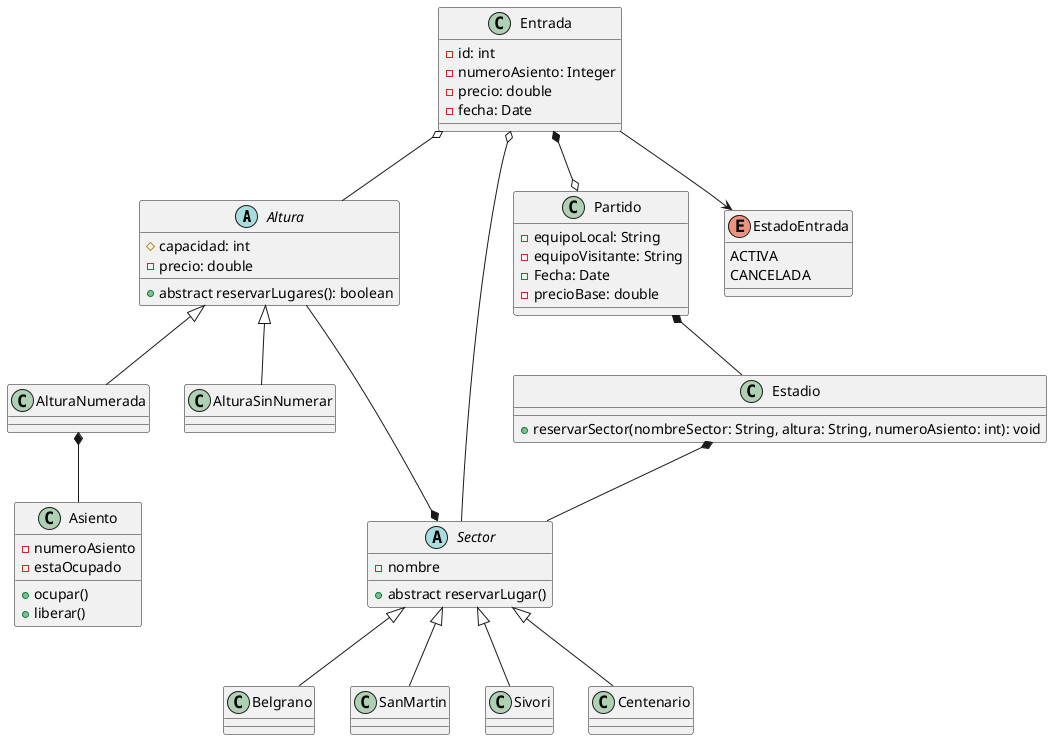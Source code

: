 @startuml
abstract class Altura{
    #capacidad: int
    -precio: double
    +abstract reservarLugares(): boolean
}

class AlturaNumerada{}
class AlturaSinNumerar{}

class Asiento{
    -numeroAsiento
    -estaOcupado
    +ocupar()
    +liberar()
}

abstract class Sector{
    -nombre
    +abstract reservarLugar()
}

class Belgrano{}
class SanMartin{}
class Sivori{}
class Centenario{}

class Estadio {
    +reservarSector(nombreSector: String, altura: String, numeroAsiento: int): void
}

class Partido{
    -equipoLocal: String
    -equipoVisitante: String
    -Fecha: Date
    -precioBase: double
}

class Entrada{
    -id: int
    -numeroAsiento: Integer
    -precio: double
    -fecha: Date

}

enum EstadoEntrada {
    ACTIVA
    CANCELADA
}

Altura <|-- AlturaNumerada
Altura <|-- AlturaSinNumerar

Altura --* Sector
AlturaNumerada *-- Asiento

Sector <|-- Belgrano
Sector <|-- SanMartin
Sector <|-- Sivori
Sector <|-- Centenario

Estadio *-- Sector

Entrada *--o Partido
Entrada o-- Sector
Entrada o-- Altura
Entrada --> EstadoEntrada

Partido *-- Estadio

@enduml
